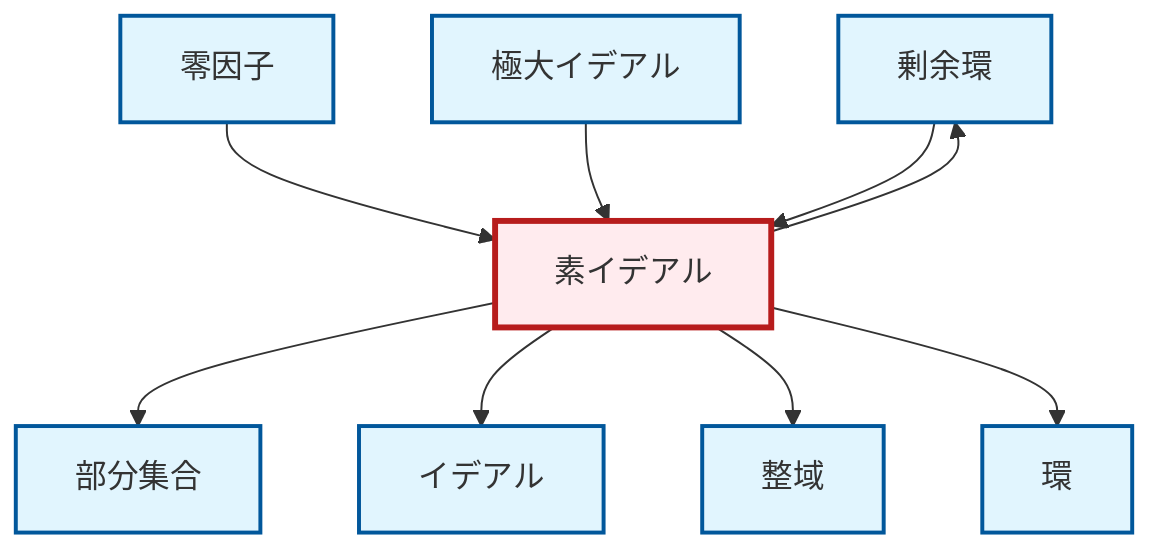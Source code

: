 graph TD
    classDef definition fill:#e1f5fe,stroke:#01579b,stroke-width:2px
    classDef theorem fill:#f3e5f5,stroke:#4a148c,stroke-width:2px
    classDef axiom fill:#fff3e0,stroke:#e65100,stroke-width:2px
    classDef example fill:#e8f5e9,stroke:#1b5e20,stroke-width:2px
    classDef current fill:#ffebee,stroke:#b71c1c,stroke-width:3px
    def-quotient-ring["剰余環"]:::definition
    def-maximal-ideal["極大イデアル"]:::definition
    def-subset["部分集合"]:::definition
    def-ring["環"]:::definition
    def-prime-ideal["素イデアル"]:::definition
    def-ideal["イデアル"]:::definition
    def-zero-divisor["零因子"]:::definition
    def-integral-domain["整域"]:::definition
    def-prime-ideal --> def-subset
    def-prime-ideal --> def-ideal
    def-prime-ideal --> def-quotient-ring
    def-zero-divisor --> def-prime-ideal
    def-prime-ideal --> def-integral-domain
    def-maximal-ideal --> def-prime-ideal
    def-prime-ideal --> def-ring
    def-quotient-ring --> def-prime-ideal
    class def-prime-ideal current